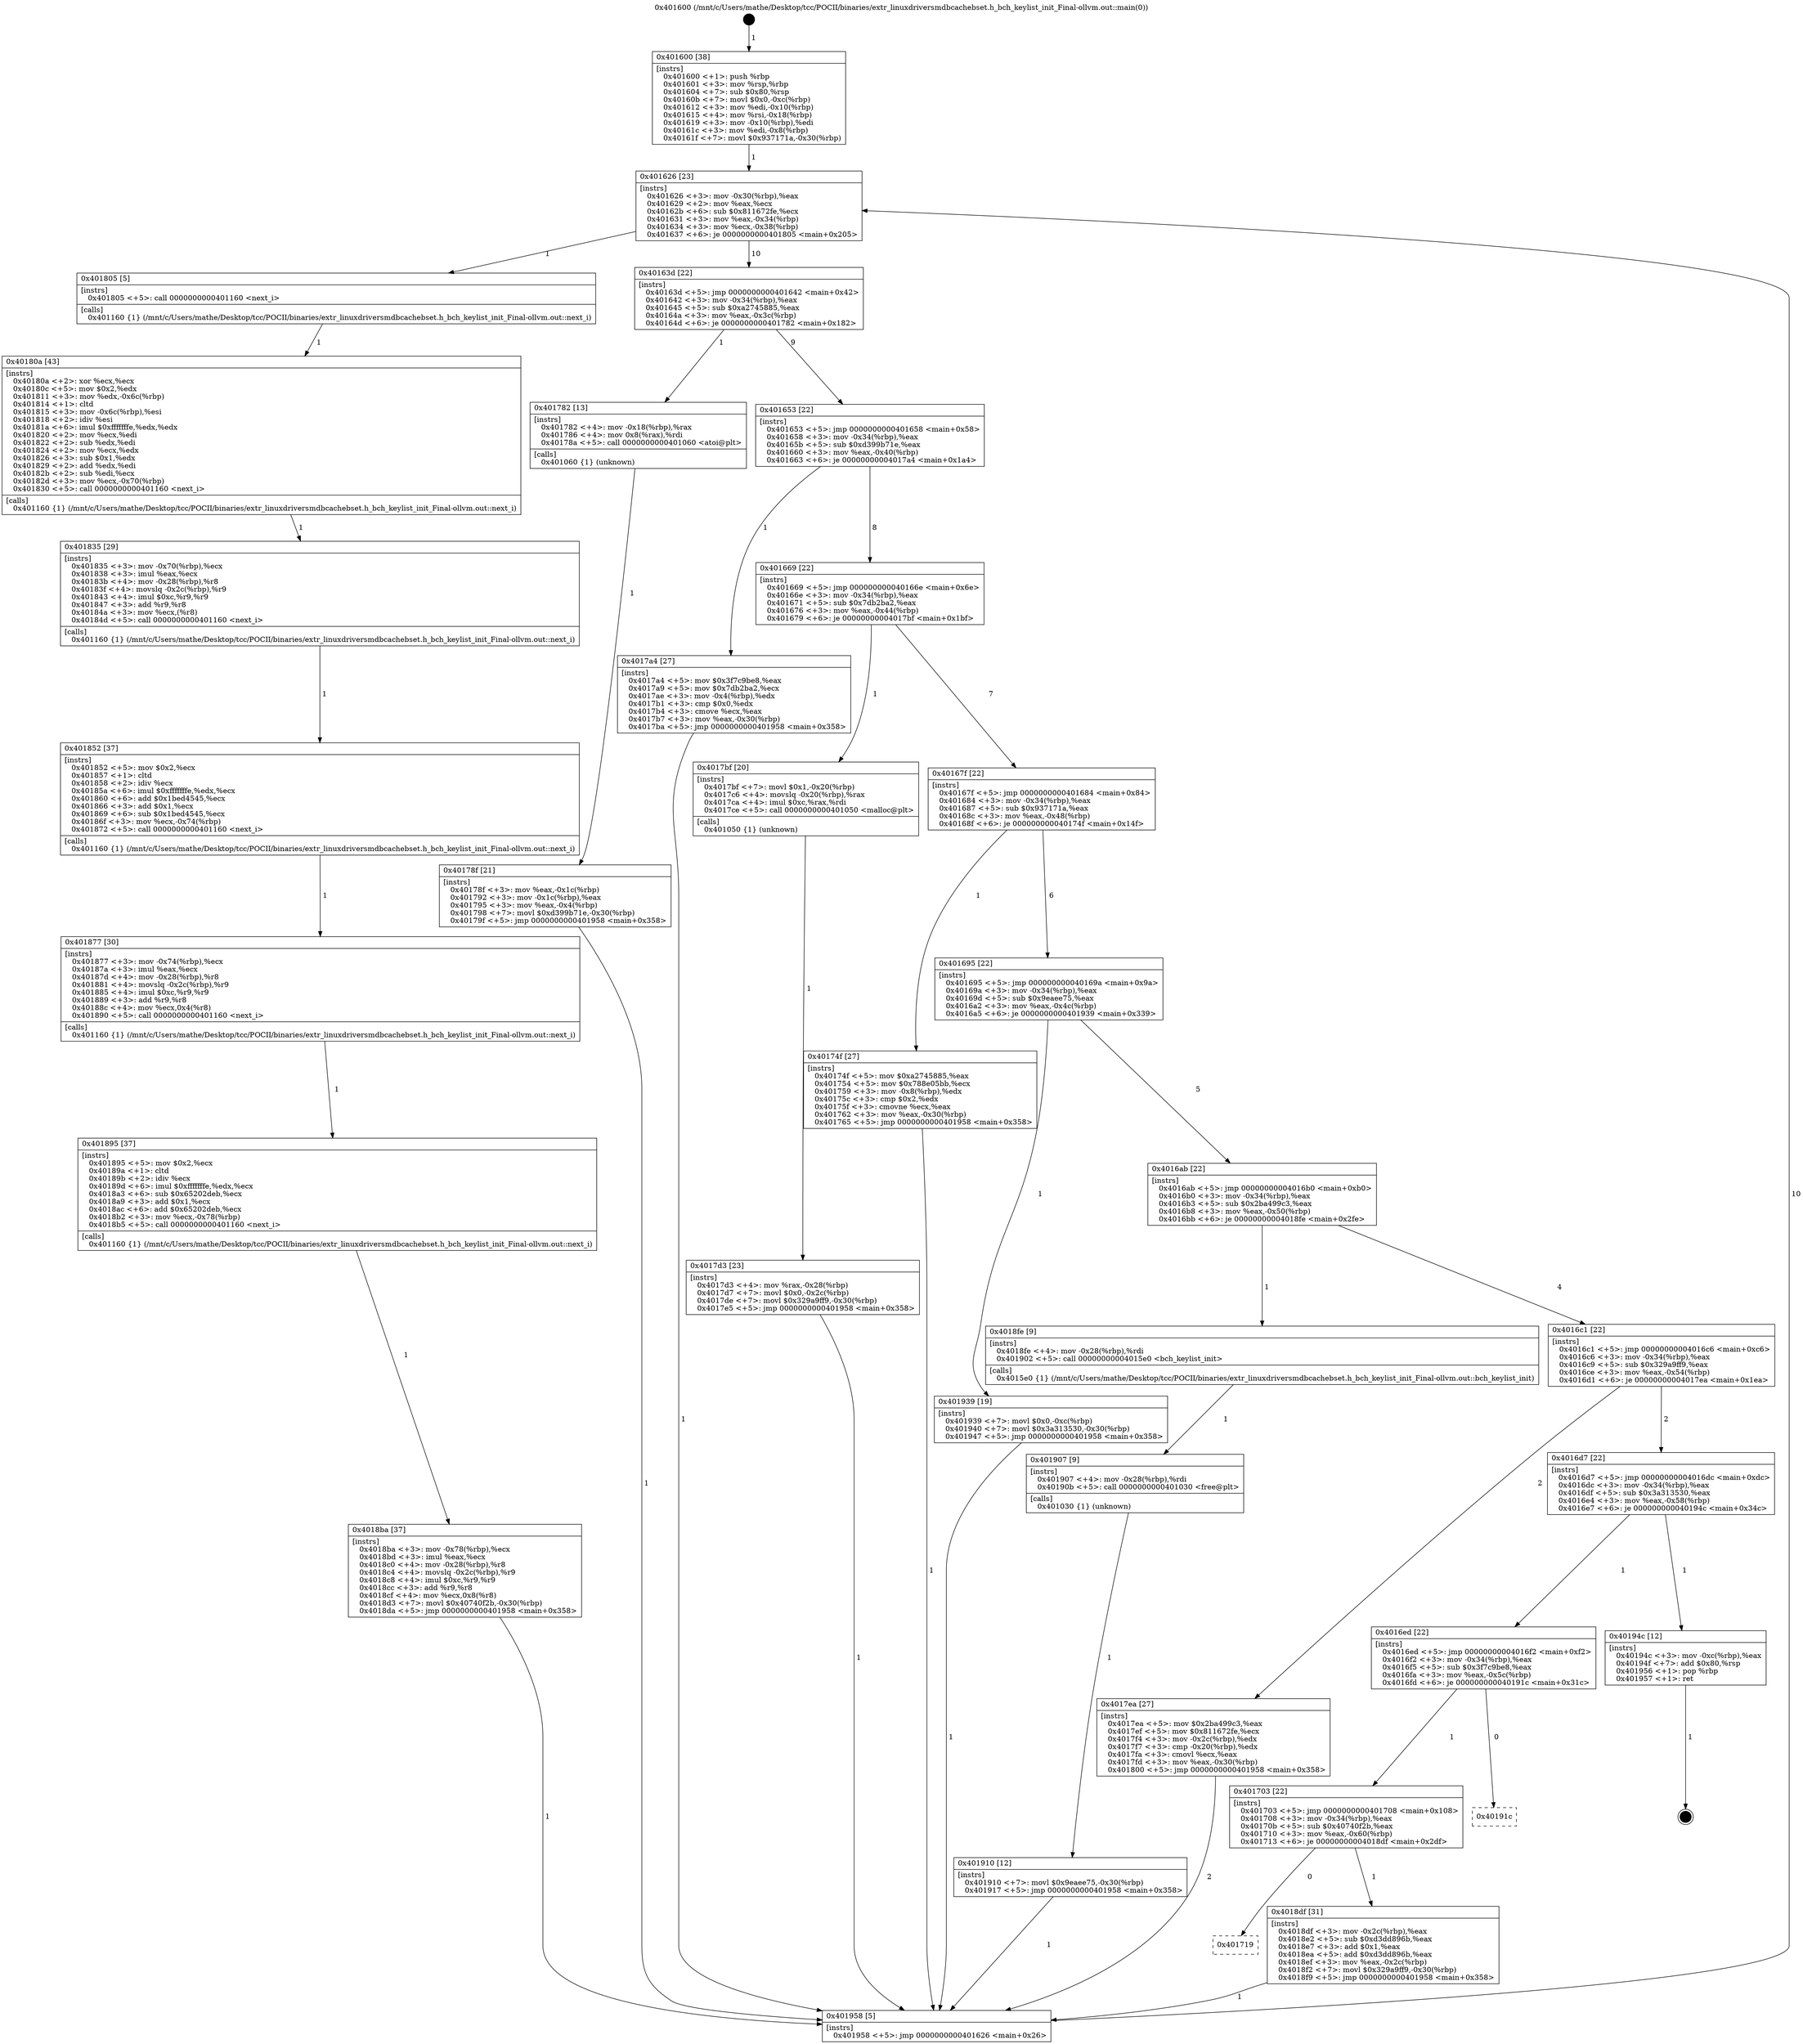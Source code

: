 digraph "0x401600" {
  label = "0x401600 (/mnt/c/Users/mathe/Desktop/tcc/POCII/binaries/extr_linuxdriversmdbcachebset.h_bch_keylist_init_Final-ollvm.out::main(0))"
  labelloc = "t"
  node[shape=record]

  Entry [label="",width=0.3,height=0.3,shape=circle,fillcolor=black,style=filled]
  "0x401626" [label="{
     0x401626 [23]\l
     | [instrs]\l
     &nbsp;&nbsp;0x401626 \<+3\>: mov -0x30(%rbp),%eax\l
     &nbsp;&nbsp;0x401629 \<+2\>: mov %eax,%ecx\l
     &nbsp;&nbsp;0x40162b \<+6\>: sub $0x811672fe,%ecx\l
     &nbsp;&nbsp;0x401631 \<+3\>: mov %eax,-0x34(%rbp)\l
     &nbsp;&nbsp;0x401634 \<+3\>: mov %ecx,-0x38(%rbp)\l
     &nbsp;&nbsp;0x401637 \<+6\>: je 0000000000401805 \<main+0x205\>\l
  }"]
  "0x401805" [label="{
     0x401805 [5]\l
     | [instrs]\l
     &nbsp;&nbsp;0x401805 \<+5\>: call 0000000000401160 \<next_i\>\l
     | [calls]\l
     &nbsp;&nbsp;0x401160 \{1\} (/mnt/c/Users/mathe/Desktop/tcc/POCII/binaries/extr_linuxdriversmdbcachebset.h_bch_keylist_init_Final-ollvm.out::next_i)\l
  }"]
  "0x40163d" [label="{
     0x40163d [22]\l
     | [instrs]\l
     &nbsp;&nbsp;0x40163d \<+5\>: jmp 0000000000401642 \<main+0x42\>\l
     &nbsp;&nbsp;0x401642 \<+3\>: mov -0x34(%rbp),%eax\l
     &nbsp;&nbsp;0x401645 \<+5\>: sub $0xa2745885,%eax\l
     &nbsp;&nbsp;0x40164a \<+3\>: mov %eax,-0x3c(%rbp)\l
     &nbsp;&nbsp;0x40164d \<+6\>: je 0000000000401782 \<main+0x182\>\l
  }"]
  Exit [label="",width=0.3,height=0.3,shape=circle,fillcolor=black,style=filled,peripheries=2]
  "0x401782" [label="{
     0x401782 [13]\l
     | [instrs]\l
     &nbsp;&nbsp;0x401782 \<+4\>: mov -0x18(%rbp),%rax\l
     &nbsp;&nbsp;0x401786 \<+4\>: mov 0x8(%rax),%rdi\l
     &nbsp;&nbsp;0x40178a \<+5\>: call 0000000000401060 \<atoi@plt\>\l
     | [calls]\l
     &nbsp;&nbsp;0x401060 \{1\} (unknown)\l
  }"]
  "0x401653" [label="{
     0x401653 [22]\l
     | [instrs]\l
     &nbsp;&nbsp;0x401653 \<+5\>: jmp 0000000000401658 \<main+0x58\>\l
     &nbsp;&nbsp;0x401658 \<+3\>: mov -0x34(%rbp),%eax\l
     &nbsp;&nbsp;0x40165b \<+5\>: sub $0xd399b71e,%eax\l
     &nbsp;&nbsp;0x401660 \<+3\>: mov %eax,-0x40(%rbp)\l
     &nbsp;&nbsp;0x401663 \<+6\>: je 00000000004017a4 \<main+0x1a4\>\l
  }"]
  "0x401910" [label="{
     0x401910 [12]\l
     | [instrs]\l
     &nbsp;&nbsp;0x401910 \<+7\>: movl $0x9eaee75,-0x30(%rbp)\l
     &nbsp;&nbsp;0x401917 \<+5\>: jmp 0000000000401958 \<main+0x358\>\l
  }"]
  "0x4017a4" [label="{
     0x4017a4 [27]\l
     | [instrs]\l
     &nbsp;&nbsp;0x4017a4 \<+5\>: mov $0x3f7c9be8,%eax\l
     &nbsp;&nbsp;0x4017a9 \<+5\>: mov $0x7db2ba2,%ecx\l
     &nbsp;&nbsp;0x4017ae \<+3\>: mov -0x4(%rbp),%edx\l
     &nbsp;&nbsp;0x4017b1 \<+3\>: cmp $0x0,%edx\l
     &nbsp;&nbsp;0x4017b4 \<+3\>: cmove %ecx,%eax\l
     &nbsp;&nbsp;0x4017b7 \<+3\>: mov %eax,-0x30(%rbp)\l
     &nbsp;&nbsp;0x4017ba \<+5\>: jmp 0000000000401958 \<main+0x358\>\l
  }"]
  "0x401669" [label="{
     0x401669 [22]\l
     | [instrs]\l
     &nbsp;&nbsp;0x401669 \<+5\>: jmp 000000000040166e \<main+0x6e\>\l
     &nbsp;&nbsp;0x40166e \<+3\>: mov -0x34(%rbp),%eax\l
     &nbsp;&nbsp;0x401671 \<+5\>: sub $0x7db2ba2,%eax\l
     &nbsp;&nbsp;0x401676 \<+3\>: mov %eax,-0x44(%rbp)\l
     &nbsp;&nbsp;0x401679 \<+6\>: je 00000000004017bf \<main+0x1bf\>\l
  }"]
  "0x401907" [label="{
     0x401907 [9]\l
     | [instrs]\l
     &nbsp;&nbsp;0x401907 \<+4\>: mov -0x28(%rbp),%rdi\l
     &nbsp;&nbsp;0x40190b \<+5\>: call 0000000000401030 \<free@plt\>\l
     | [calls]\l
     &nbsp;&nbsp;0x401030 \{1\} (unknown)\l
  }"]
  "0x4017bf" [label="{
     0x4017bf [20]\l
     | [instrs]\l
     &nbsp;&nbsp;0x4017bf \<+7\>: movl $0x1,-0x20(%rbp)\l
     &nbsp;&nbsp;0x4017c6 \<+4\>: movslq -0x20(%rbp),%rax\l
     &nbsp;&nbsp;0x4017ca \<+4\>: imul $0xc,%rax,%rdi\l
     &nbsp;&nbsp;0x4017ce \<+5\>: call 0000000000401050 \<malloc@plt\>\l
     | [calls]\l
     &nbsp;&nbsp;0x401050 \{1\} (unknown)\l
  }"]
  "0x40167f" [label="{
     0x40167f [22]\l
     | [instrs]\l
     &nbsp;&nbsp;0x40167f \<+5\>: jmp 0000000000401684 \<main+0x84\>\l
     &nbsp;&nbsp;0x401684 \<+3\>: mov -0x34(%rbp),%eax\l
     &nbsp;&nbsp;0x401687 \<+5\>: sub $0x937171a,%eax\l
     &nbsp;&nbsp;0x40168c \<+3\>: mov %eax,-0x48(%rbp)\l
     &nbsp;&nbsp;0x40168f \<+6\>: je 000000000040174f \<main+0x14f\>\l
  }"]
  "0x401719" [label="{
     0x401719\l
  }", style=dashed]
  "0x40174f" [label="{
     0x40174f [27]\l
     | [instrs]\l
     &nbsp;&nbsp;0x40174f \<+5\>: mov $0xa2745885,%eax\l
     &nbsp;&nbsp;0x401754 \<+5\>: mov $0x788e05bb,%ecx\l
     &nbsp;&nbsp;0x401759 \<+3\>: mov -0x8(%rbp),%edx\l
     &nbsp;&nbsp;0x40175c \<+3\>: cmp $0x2,%edx\l
     &nbsp;&nbsp;0x40175f \<+3\>: cmovne %ecx,%eax\l
     &nbsp;&nbsp;0x401762 \<+3\>: mov %eax,-0x30(%rbp)\l
     &nbsp;&nbsp;0x401765 \<+5\>: jmp 0000000000401958 \<main+0x358\>\l
  }"]
  "0x401695" [label="{
     0x401695 [22]\l
     | [instrs]\l
     &nbsp;&nbsp;0x401695 \<+5\>: jmp 000000000040169a \<main+0x9a\>\l
     &nbsp;&nbsp;0x40169a \<+3\>: mov -0x34(%rbp),%eax\l
     &nbsp;&nbsp;0x40169d \<+5\>: sub $0x9eaee75,%eax\l
     &nbsp;&nbsp;0x4016a2 \<+3\>: mov %eax,-0x4c(%rbp)\l
     &nbsp;&nbsp;0x4016a5 \<+6\>: je 0000000000401939 \<main+0x339\>\l
  }"]
  "0x401958" [label="{
     0x401958 [5]\l
     | [instrs]\l
     &nbsp;&nbsp;0x401958 \<+5\>: jmp 0000000000401626 \<main+0x26\>\l
  }"]
  "0x401600" [label="{
     0x401600 [38]\l
     | [instrs]\l
     &nbsp;&nbsp;0x401600 \<+1\>: push %rbp\l
     &nbsp;&nbsp;0x401601 \<+3\>: mov %rsp,%rbp\l
     &nbsp;&nbsp;0x401604 \<+7\>: sub $0x80,%rsp\l
     &nbsp;&nbsp;0x40160b \<+7\>: movl $0x0,-0xc(%rbp)\l
     &nbsp;&nbsp;0x401612 \<+3\>: mov %edi,-0x10(%rbp)\l
     &nbsp;&nbsp;0x401615 \<+4\>: mov %rsi,-0x18(%rbp)\l
     &nbsp;&nbsp;0x401619 \<+3\>: mov -0x10(%rbp),%edi\l
     &nbsp;&nbsp;0x40161c \<+3\>: mov %edi,-0x8(%rbp)\l
     &nbsp;&nbsp;0x40161f \<+7\>: movl $0x937171a,-0x30(%rbp)\l
  }"]
  "0x40178f" [label="{
     0x40178f [21]\l
     | [instrs]\l
     &nbsp;&nbsp;0x40178f \<+3\>: mov %eax,-0x1c(%rbp)\l
     &nbsp;&nbsp;0x401792 \<+3\>: mov -0x1c(%rbp),%eax\l
     &nbsp;&nbsp;0x401795 \<+3\>: mov %eax,-0x4(%rbp)\l
     &nbsp;&nbsp;0x401798 \<+7\>: movl $0xd399b71e,-0x30(%rbp)\l
     &nbsp;&nbsp;0x40179f \<+5\>: jmp 0000000000401958 \<main+0x358\>\l
  }"]
  "0x4017d3" [label="{
     0x4017d3 [23]\l
     | [instrs]\l
     &nbsp;&nbsp;0x4017d3 \<+4\>: mov %rax,-0x28(%rbp)\l
     &nbsp;&nbsp;0x4017d7 \<+7\>: movl $0x0,-0x2c(%rbp)\l
     &nbsp;&nbsp;0x4017de \<+7\>: movl $0x329a9ff9,-0x30(%rbp)\l
     &nbsp;&nbsp;0x4017e5 \<+5\>: jmp 0000000000401958 \<main+0x358\>\l
  }"]
  "0x4018df" [label="{
     0x4018df [31]\l
     | [instrs]\l
     &nbsp;&nbsp;0x4018df \<+3\>: mov -0x2c(%rbp),%eax\l
     &nbsp;&nbsp;0x4018e2 \<+5\>: sub $0xd3dd896b,%eax\l
     &nbsp;&nbsp;0x4018e7 \<+3\>: add $0x1,%eax\l
     &nbsp;&nbsp;0x4018ea \<+5\>: add $0xd3dd896b,%eax\l
     &nbsp;&nbsp;0x4018ef \<+3\>: mov %eax,-0x2c(%rbp)\l
     &nbsp;&nbsp;0x4018f2 \<+7\>: movl $0x329a9ff9,-0x30(%rbp)\l
     &nbsp;&nbsp;0x4018f9 \<+5\>: jmp 0000000000401958 \<main+0x358\>\l
  }"]
  "0x401939" [label="{
     0x401939 [19]\l
     | [instrs]\l
     &nbsp;&nbsp;0x401939 \<+7\>: movl $0x0,-0xc(%rbp)\l
     &nbsp;&nbsp;0x401940 \<+7\>: movl $0x3a313530,-0x30(%rbp)\l
     &nbsp;&nbsp;0x401947 \<+5\>: jmp 0000000000401958 \<main+0x358\>\l
  }"]
  "0x4016ab" [label="{
     0x4016ab [22]\l
     | [instrs]\l
     &nbsp;&nbsp;0x4016ab \<+5\>: jmp 00000000004016b0 \<main+0xb0\>\l
     &nbsp;&nbsp;0x4016b0 \<+3\>: mov -0x34(%rbp),%eax\l
     &nbsp;&nbsp;0x4016b3 \<+5\>: sub $0x2ba499c3,%eax\l
     &nbsp;&nbsp;0x4016b8 \<+3\>: mov %eax,-0x50(%rbp)\l
     &nbsp;&nbsp;0x4016bb \<+6\>: je 00000000004018fe \<main+0x2fe\>\l
  }"]
  "0x401703" [label="{
     0x401703 [22]\l
     | [instrs]\l
     &nbsp;&nbsp;0x401703 \<+5\>: jmp 0000000000401708 \<main+0x108\>\l
     &nbsp;&nbsp;0x401708 \<+3\>: mov -0x34(%rbp),%eax\l
     &nbsp;&nbsp;0x40170b \<+5\>: sub $0x40740f2b,%eax\l
     &nbsp;&nbsp;0x401710 \<+3\>: mov %eax,-0x60(%rbp)\l
     &nbsp;&nbsp;0x401713 \<+6\>: je 00000000004018df \<main+0x2df\>\l
  }"]
  "0x4018fe" [label="{
     0x4018fe [9]\l
     | [instrs]\l
     &nbsp;&nbsp;0x4018fe \<+4\>: mov -0x28(%rbp),%rdi\l
     &nbsp;&nbsp;0x401902 \<+5\>: call 00000000004015e0 \<bch_keylist_init\>\l
     | [calls]\l
     &nbsp;&nbsp;0x4015e0 \{1\} (/mnt/c/Users/mathe/Desktop/tcc/POCII/binaries/extr_linuxdriversmdbcachebset.h_bch_keylist_init_Final-ollvm.out::bch_keylist_init)\l
  }"]
  "0x4016c1" [label="{
     0x4016c1 [22]\l
     | [instrs]\l
     &nbsp;&nbsp;0x4016c1 \<+5\>: jmp 00000000004016c6 \<main+0xc6\>\l
     &nbsp;&nbsp;0x4016c6 \<+3\>: mov -0x34(%rbp),%eax\l
     &nbsp;&nbsp;0x4016c9 \<+5\>: sub $0x329a9ff9,%eax\l
     &nbsp;&nbsp;0x4016ce \<+3\>: mov %eax,-0x54(%rbp)\l
     &nbsp;&nbsp;0x4016d1 \<+6\>: je 00000000004017ea \<main+0x1ea\>\l
  }"]
  "0x40191c" [label="{
     0x40191c\l
  }", style=dashed]
  "0x4017ea" [label="{
     0x4017ea [27]\l
     | [instrs]\l
     &nbsp;&nbsp;0x4017ea \<+5\>: mov $0x2ba499c3,%eax\l
     &nbsp;&nbsp;0x4017ef \<+5\>: mov $0x811672fe,%ecx\l
     &nbsp;&nbsp;0x4017f4 \<+3\>: mov -0x2c(%rbp),%edx\l
     &nbsp;&nbsp;0x4017f7 \<+3\>: cmp -0x20(%rbp),%edx\l
     &nbsp;&nbsp;0x4017fa \<+3\>: cmovl %ecx,%eax\l
     &nbsp;&nbsp;0x4017fd \<+3\>: mov %eax,-0x30(%rbp)\l
     &nbsp;&nbsp;0x401800 \<+5\>: jmp 0000000000401958 \<main+0x358\>\l
  }"]
  "0x4016d7" [label="{
     0x4016d7 [22]\l
     | [instrs]\l
     &nbsp;&nbsp;0x4016d7 \<+5\>: jmp 00000000004016dc \<main+0xdc\>\l
     &nbsp;&nbsp;0x4016dc \<+3\>: mov -0x34(%rbp),%eax\l
     &nbsp;&nbsp;0x4016df \<+5\>: sub $0x3a313530,%eax\l
     &nbsp;&nbsp;0x4016e4 \<+3\>: mov %eax,-0x58(%rbp)\l
     &nbsp;&nbsp;0x4016e7 \<+6\>: je 000000000040194c \<main+0x34c\>\l
  }"]
  "0x40180a" [label="{
     0x40180a [43]\l
     | [instrs]\l
     &nbsp;&nbsp;0x40180a \<+2\>: xor %ecx,%ecx\l
     &nbsp;&nbsp;0x40180c \<+5\>: mov $0x2,%edx\l
     &nbsp;&nbsp;0x401811 \<+3\>: mov %edx,-0x6c(%rbp)\l
     &nbsp;&nbsp;0x401814 \<+1\>: cltd\l
     &nbsp;&nbsp;0x401815 \<+3\>: mov -0x6c(%rbp),%esi\l
     &nbsp;&nbsp;0x401818 \<+2\>: idiv %esi\l
     &nbsp;&nbsp;0x40181a \<+6\>: imul $0xfffffffe,%edx,%edx\l
     &nbsp;&nbsp;0x401820 \<+2\>: mov %ecx,%edi\l
     &nbsp;&nbsp;0x401822 \<+2\>: sub %edx,%edi\l
     &nbsp;&nbsp;0x401824 \<+2\>: mov %ecx,%edx\l
     &nbsp;&nbsp;0x401826 \<+3\>: sub $0x1,%edx\l
     &nbsp;&nbsp;0x401829 \<+2\>: add %edx,%edi\l
     &nbsp;&nbsp;0x40182b \<+2\>: sub %edi,%ecx\l
     &nbsp;&nbsp;0x40182d \<+3\>: mov %ecx,-0x70(%rbp)\l
     &nbsp;&nbsp;0x401830 \<+5\>: call 0000000000401160 \<next_i\>\l
     | [calls]\l
     &nbsp;&nbsp;0x401160 \{1\} (/mnt/c/Users/mathe/Desktop/tcc/POCII/binaries/extr_linuxdriversmdbcachebset.h_bch_keylist_init_Final-ollvm.out::next_i)\l
  }"]
  "0x401835" [label="{
     0x401835 [29]\l
     | [instrs]\l
     &nbsp;&nbsp;0x401835 \<+3\>: mov -0x70(%rbp),%ecx\l
     &nbsp;&nbsp;0x401838 \<+3\>: imul %eax,%ecx\l
     &nbsp;&nbsp;0x40183b \<+4\>: mov -0x28(%rbp),%r8\l
     &nbsp;&nbsp;0x40183f \<+4\>: movslq -0x2c(%rbp),%r9\l
     &nbsp;&nbsp;0x401843 \<+4\>: imul $0xc,%r9,%r9\l
     &nbsp;&nbsp;0x401847 \<+3\>: add %r9,%r8\l
     &nbsp;&nbsp;0x40184a \<+3\>: mov %ecx,(%r8)\l
     &nbsp;&nbsp;0x40184d \<+5\>: call 0000000000401160 \<next_i\>\l
     | [calls]\l
     &nbsp;&nbsp;0x401160 \{1\} (/mnt/c/Users/mathe/Desktop/tcc/POCII/binaries/extr_linuxdriversmdbcachebset.h_bch_keylist_init_Final-ollvm.out::next_i)\l
  }"]
  "0x401852" [label="{
     0x401852 [37]\l
     | [instrs]\l
     &nbsp;&nbsp;0x401852 \<+5\>: mov $0x2,%ecx\l
     &nbsp;&nbsp;0x401857 \<+1\>: cltd\l
     &nbsp;&nbsp;0x401858 \<+2\>: idiv %ecx\l
     &nbsp;&nbsp;0x40185a \<+6\>: imul $0xfffffffe,%edx,%ecx\l
     &nbsp;&nbsp;0x401860 \<+6\>: add $0x1bed4545,%ecx\l
     &nbsp;&nbsp;0x401866 \<+3\>: add $0x1,%ecx\l
     &nbsp;&nbsp;0x401869 \<+6\>: sub $0x1bed4545,%ecx\l
     &nbsp;&nbsp;0x40186f \<+3\>: mov %ecx,-0x74(%rbp)\l
     &nbsp;&nbsp;0x401872 \<+5\>: call 0000000000401160 \<next_i\>\l
     | [calls]\l
     &nbsp;&nbsp;0x401160 \{1\} (/mnt/c/Users/mathe/Desktop/tcc/POCII/binaries/extr_linuxdriversmdbcachebset.h_bch_keylist_init_Final-ollvm.out::next_i)\l
  }"]
  "0x401877" [label="{
     0x401877 [30]\l
     | [instrs]\l
     &nbsp;&nbsp;0x401877 \<+3\>: mov -0x74(%rbp),%ecx\l
     &nbsp;&nbsp;0x40187a \<+3\>: imul %eax,%ecx\l
     &nbsp;&nbsp;0x40187d \<+4\>: mov -0x28(%rbp),%r8\l
     &nbsp;&nbsp;0x401881 \<+4\>: movslq -0x2c(%rbp),%r9\l
     &nbsp;&nbsp;0x401885 \<+4\>: imul $0xc,%r9,%r9\l
     &nbsp;&nbsp;0x401889 \<+3\>: add %r9,%r8\l
     &nbsp;&nbsp;0x40188c \<+4\>: mov %ecx,0x4(%r8)\l
     &nbsp;&nbsp;0x401890 \<+5\>: call 0000000000401160 \<next_i\>\l
     | [calls]\l
     &nbsp;&nbsp;0x401160 \{1\} (/mnt/c/Users/mathe/Desktop/tcc/POCII/binaries/extr_linuxdriversmdbcachebset.h_bch_keylist_init_Final-ollvm.out::next_i)\l
  }"]
  "0x401895" [label="{
     0x401895 [37]\l
     | [instrs]\l
     &nbsp;&nbsp;0x401895 \<+5\>: mov $0x2,%ecx\l
     &nbsp;&nbsp;0x40189a \<+1\>: cltd\l
     &nbsp;&nbsp;0x40189b \<+2\>: idiv %ecx\l
     &nbsp;&nbsp;0x40189d \<+6\>: imul $0xfffffffe,%edx,%ecx\l
     &nbsp;&nbsp;0x4018a3 \<+6\>: sub $0x65202deb,%ecx\l
     &nbsp;&nbsp;0x4018a9 \<+3\>: add $0x1,%ecx\l
     &nbsp;&nbsp;0x4018ac \<+6\>: add $0x65202deb,%ecx\l
     &nbsp;&nbsp;0x4018b2 \<+3\>: mov %ecx,-0x78(%rbp)\l
     &nbsp;&nbsp;0x4018b5 \<+5\>: call 0000000000401160 \<next_i\>\l
     | [calls]\l
     &nbsp;&nbsp;0x401160 \{1\} (/mnt/c/Users/mathe/Desktop/tcc/POCII/binaries/extr_linuxdriversmdbcachebset.h_bch_keylist_init_Final-ollvm.out::next_i)\l
  }"]
  "0x4018ba" [label="{
     0x4018ba [37]\l
     | [instrs]\l
     &nbsp;&nbsp;0x4018ba \<+3\>: mov -0x78(%rbp),%ecx\l
     &nbsp;&nbsp;0x4018bd \<+3\>: imul %eax,%ecx\l
     &nbsp;&nbsp;0x4018c0 \<+4\>: mov -0x28(%rbp),%r8\l
     &nbsp;&nbsp;0x4018c4 \<+4\>: movslq -0x2c(%rbp),%r9\l
     &nbsp;&nbsp;0x4018c8 \<+4\>: imul $0xc,%r9,%r9\l
     &nbsp;&nbsp;0x4018cc \<+3\>: add %r9,%r8\l
     &nbsp;&nbsp;0x4018cf \<+4\>: mov %ecx,0x8(%r8)\l
     &nbsp;&nbsp;0x4018d3 \<+7\>: movl $0x40740f2b,-0x30(%rbp)\l
     &nbsp;&nbsp;0x4018da \<+5\>: jmp 0000000000401958 \<main+0x358\>\l
  }"]
  "0x4016ed" [label="{
     0x4016ed [22]\l
     | [instrs]\l
     &nbsp;&nbsp;0x4016ed \<+5\>: jmp 00000000004016f2 \<main+0xf2\>\l
     &nbsp;&nbsp;0x4016f2 \<+3\>: mov -0x34(%rbp),%eax\l
     &nbsp;&nbsp;0x4016f5 \<+5\>: sub $0x3f7c9be8,%eax\l
     &nbsp;&nbsp;0x4016fa \<+3\>: mov %eax,-0x5c(%rbp)\l
     &nbsp;&nbsp;0x4016fd \<+6\>: je 000000000040191c \<main+0x31c\>\l
  }"]
  "0x40194c" [label="{
     0x40194c [12]\l
     | [instrs]\l
     &nbsp;&nbsp;0x40194c \<+3\>: mov -0xc(%rbp),%eax\l
     &nbsp;&nbsp;0x40194f \<+7\>: add $0x80,%rsp\l
     &nbsp;&nbsp;0x401956 \<+1\>: pop %rbp\l
     &nbsp;&nbsp;0x401957 \<+1\>: ret\l
  }"]
  Entry -> "0x401600" [label=" 1"]
  "0x401626" -> "0x401805" [label=" 1"]
  "0x401626" -> "0x40163d" [label=" 10"]
  "0x40194c" -> Exit [label=" 1"]
  "0x40163d" -> "0x401782" [label=" 1"]
  "0x40163d" -> "0x401653" [label=" 9"]
  "0x401939" -> "0x401958" [label=" 1"]
  "0x401653" -> "0x4017a4" [label=" 1"]
  "0x401653" -> "0x401669" [label=" 8"]
  "0x401910" -> "0x401958" [label=" 1"]
  "0x401669" -> "0x4017bf" [label=" 1"]
  "0x401669" -> "0x40167f" [label=" 7"]
  "0x401907" -> "0x401910" [label=" 1"]
  "0x40167f" -> "0x40174f" [label=" 1"]
  "0x40167f" -> "0x401695" [label=" 6"]
  "0x40174f" -> "0x401958" [label=" 1"]
  "0x401600" -> "0x401626" [label=" 1"]
  "0x401958" -> "0x401626" [label=" 10"]
  "0x401782" -> "0x40178f" [label=" 1"]
  "0x40178f" -> "0x401958" [label=" 1"]
  "0x4017a4" -> "0x401958" [label=" 1"]
  "0x4017bf" -> "0x4017d3" [label=" 1"]
  "0x4017d3" -> "0x401958" [label=" 1"]
  "0x4018fe" -> "0x401907" [label=" 1"]
  "0x401695" -> "0x401939" [label=" 1"]
  "0x401695" -> "0x4016ab" [label=" 5"]
  "0x4018df" -> "0x401958" [label=" 1"]
  "0x4016ab" -> "0x4018fe" [label=" 1"]
  "0x4016ab" -> "0x4016c1" [label=" 4"]
  "0x401703" -> "0x4018df" [label=" 1"]
  "0x4016c1" -> "0x4017ea" [label=" 2"]
  "0x4016c1" -> "0x4016d7" [label=" 2"]
  "0x4017ea" -> "0x401958" [label=" 2"]
  "0x401805" -> "0x40180a" [label=" 1"]
  "0x40180a" -> "0x401835" [label=" 1"]
  "0x401835" -> "0x401852" [label=" 1"]
  "0x401852" -> "0x401877" [label=" 1"]
  "0x401877" -> "0x401895" [label=" 1"]
  "0x401895" -> "0x4018ba" [label=" 1"]
  "0x4018ba" -> "0x401958" [label=" 1"]
  "0x401703" -> "0x401719" [label=" 0"]
  "0x4016d7" -> "0x40194c" [label=" 1"]
  "0x4016d7" -> "0x4016ed" [label=" 1"]
  "0x4016ed" -> "0x401703" [label=" 1"]
  "0x4016ed" -> "0x40191c" [label=" 0"]
}
